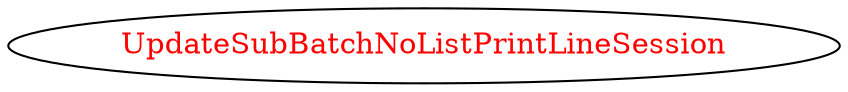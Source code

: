 digraph dependencyGraph {
 concentrate=true;
 ranksep="2.0";
 rankdir="LR"; 
 splines="ortho";
"UpdateSubBatchNoListPrintLineSession" [fontcolor="red"];
}